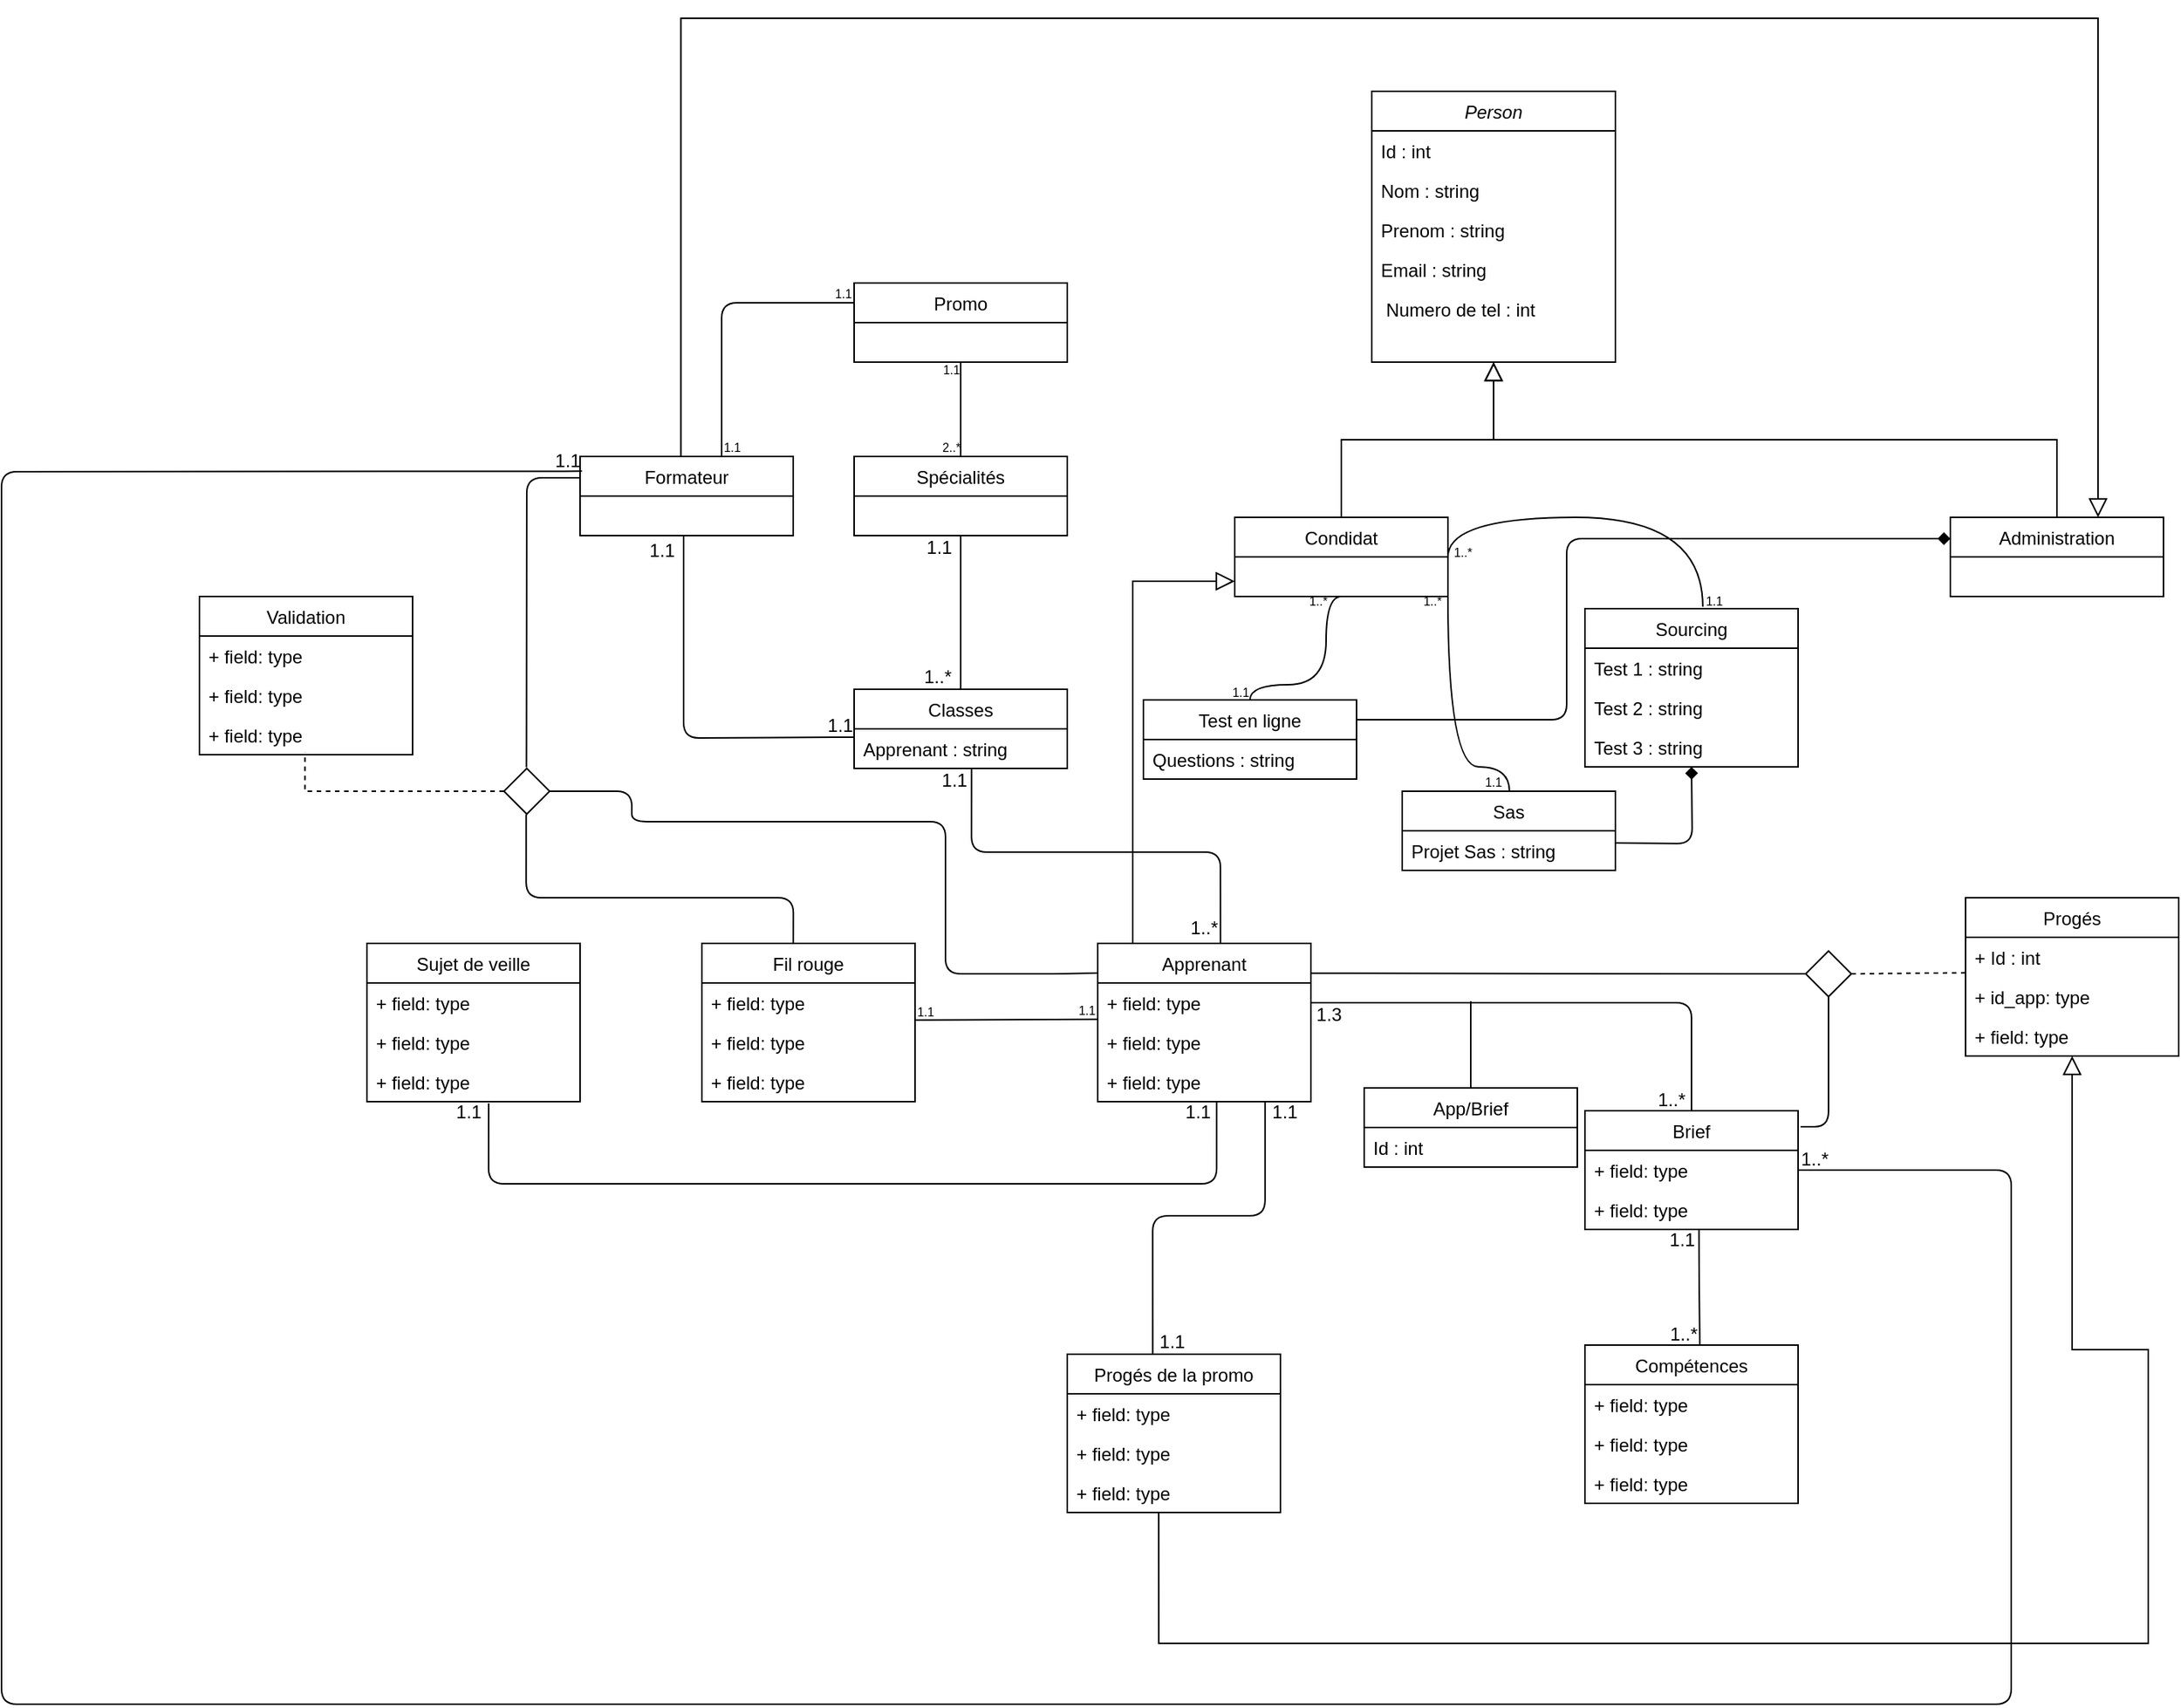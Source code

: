 <mxfile version="13.9.9" type="device"><diagram id="C5RBs43oDa-KdzZeNtuy" name="Page-1"><mxGraphModel dx="1038" dy="158" grid="0" gridSize="10" guides="1" tooltips="1" connect="1" arrows="1" fold="1" page="1" pageScale="1" pageWidth="827" pageHeight="1169" math="0" shadow="0"><root><mxCell id="WIyWlLk6GJQsqaUBKTNV-0"/><mxCell id="WIyWlLk6GJQsqaUBKTNV-1" parent="WIyWlLk6GJQsqaUBKTNV-0"/><mxCell id="zkfFHV4jXpPFQw0GAbJ--0" value="Person" style="swimlane;fontStyle=2;align=center;verticalAlign=top;childLayout=stackLayout;horizontal=1;startSize=26;horizontalStack=0;resizeParent=1;resizeLast=0;collapsible=1;marginBottom=0;rounded=0;shadow=0;strokeWidth=1;" parent="WIyWlLk6GJQsqaUBKTNV-1" vertex="1"><mxGeometry x="220" y="80" width="160" height="178" as="geometry"><mxRectangle x="230" y="140" width="160" height="26" as="alternateBounds"/></mxGeometry></mxCell><mxCell id="zkfFHV4jXpPFQw0GAbJ--1" value="Id : int" style="text;align=left;verticalAlign=top;spacingLeft=4;spacingRight=4;overflow=hidden;rotatable=0;points=[[0,0.5],[1,0.5]];portConstraint=eastwest;" parent="zkfFHV4jXpPFQw0GAbJ--0" vertex="1"><mxGeometry y="26" width="160" height="26" as="geometry"/></mxCell><mxCell id="zkfFHV4jXpPFQw0GAbJ--2" value="Nom : string" style="text;align=left;verticalAlign=top;spacingLeft=4;spacingRight=4;overflow=hidden;rotatable=0;points=[[0,0.5],[1,0.5]];portConstraint=eastwest;rounded=0;shadow=0;html=0;" parent="zkfFHV4jXpPFQw0GAbJ--0" vertex="1"><mxGeometry y="52" width="160" height="26" as="geometry"/></mxCell><mxCell id="zkfFHV4jXpPFQw0GAbJ--3" value="Prenom : string" style="text;align=left;verticalAlign=top;spacingLeft=4;spacingRight=4;overflow=hidden;rotatable=0;points=[[0,0.5],[1,0.5]];portConstraint=eastwest;rounded=0;shadow=0;html=0;" parent="zkfFHV4jXpPFQw0GAbJ--0" vertex="1"><mxGeometry y="78" width="160" height="26" as="geometry"/></mxCell><mxCell id="mxLAEqzlXiu7k6LsIDsg-8" value="Email : string" style="text;align=left;verticalAlign=top;spacingLeft=4;spacingRight=4;overflow=hidden;rotatable=0;points=[[0,0.5],[1,0.5]];portConstraint=eastwest;rounded=0;shadow=0;html=0;" parent="zkfFHV4jXpPFQw0GAbJ--0" vertex="1"><mxGeometry y="104" width="160" height="26" as="geometry"/></mxCell><mxCell id="mxLAEqzlXiu7k6LsIDsg-9" value=" Numero de tel : int" style="text;align=left;verticalAlign=top;spacingLeft=4;spacingRight=4;overflow=hidden;rotatable=0;points=[[0,0.5],[1,0.5]];portConstraint=eastwest;rounded=0;shadow=0;html=0;" parent="zkfFHV4jXpPFQw0GAbJ--0" vertex="1"><mxGeometry y="130" width="160" height="26" as="geometry"/></mxCell><mxCell id="zkfFHV4jXpPFQw0GAbJ--12" value="" style="endArrow=block;endSize=10;endFill=0;shadow=0;strokeWidth=1;rounded=0;edgeStyle=elbowEdgeStyle;elbow=vertical;" parent="WIyWlLk6GJQsqaUBKTNV-1" target="zkfFHV4jXpPFQw0GAbJ--0" edge="1"><mxGeometry width="160" relative="1" as="geometry"><mxPoint x="200" y="360" as="sourcePoint"/><mxPoint x="200" y="203" as="targetPoint"/></mxGeometry></mxCell><mxCell id="zkfFHV4jXpPFQw0GAbJ--16" value="" style="endArrow=block;endSize=10;endFill=0;shadow=0;strokeWidth=1;rounded=0;edgeStyle=elbowEdgeStyle;elbow=vertical;exitX=0.5;exitY=0;exitDx=0;exitDy=0;" parent="WIyWlLk6GJQsqaUBKTNV-1" source="mxLAEqzlXiu7k6LsIDsg-4" target="zkfFHV4jXpPFQw0GAbJ--0" edge="1"><mxGeometry width="160" relative="1" as="geometry"><mxPoint x="410" y="360" as="sourcePoint"/><mxPoint x="310" y="271" as="targetPoint"/></mxGeometry></mxCell><mxCell id="mxLAEqzlXiu7k6LsIDsg-0" value="Condidat" style="swimlane;fontStyle=0;childLayout=stackLayout;horizontal=1;startSize=26;fillColor=none;horizontalStack=0;resizeParent=1;resizeParentMax=0;resizeLast=0;collapsible=1;marginBottom=0;" parent="WIyWlLk6GJQsqaUBKTNV-1" vertex="1"><mxGeometry x="130" y="360" width="140" height="52" as="geometry"/></mxCell><mxCell id="mxLAEqzlXiu7k6LsIDsg-4" value="Administration" style="swimlane;fontStyle=0;childLayout=stackLayout;horizontal=1;startSize=26;fillColor=none;horizontalStack=0;resizeParent=1;resizeParentMax=0;resizeLast=0;collapsible=1;marginBottom=0;" parent="WIyWlLk6GJQsqaUBKTNV-1" vertex="1"><mxGeometry x="600" y="360" width="140" height="52" as="geometry"/></mxCell><mxCell id="mxLAEqzlXiu7k6LsIDsg-10" value="Test en ligne" style="swimlane;fontStyle=0;childLayout=stackLayout;horizontal=1;startSize=26;fillColor=none;horizontalStack=0;resizeParent=1;resizeParentMax=0;resizeLast=0;collapsible=1;marginBottom=0;" parent="WIyWlLk6GJQsqaUBKTNV-1" vertex="1"><mxGeometry x="70" y="480" width="140" height="52" as="geometry"/></mxCell><mxCell id="mxLAEqzlXiu7k6LsIDsg-13" value="Questions : string" style="text;strokeColor=none;fillColor=none;align=left;verticalAlign=top;spacingLeft=4;spacingRight=4;overflow=hidden;rotatable=0;points=[[0,0.5],[1,0.5]];portConstraint=eastwest;" parent="mxLAEqzlXiu7k6LsIDsg-10" vertex="1"><mxGeometry y="26" width="140" height="26" as="geometry"/></mxCell><mxCell id="mxLAEqzlXiu7k6LsIDsg-14" value="Sas" style="swimlane;fontStyle=0;childLayout=stackLayout;horizontal=1;startSize=26;fillColor=none;horizontalStack=0;resizeParent=1;resizeParentMax=0;resizeLast=0;collapsible=1;marginBottom=0;" parent="WIyWlLk6GJQsqaUBKTNV-1" vertex="1"><mxGeometry x="240" y="540" width="140" height="52" as="geometry"/></mxCell><mxCell id="mxLAEqzlXiu7k6LsIDsg-15" value="Projet Sas : string" style="text;strokeColor=none;fillColor=none;align=left;verticalAlign=top;spacingLeft=4;spacingRight=4;overflow=hidden;rotatable=0;points=[[0,0.5],[1,0.5]];portConstraint=eastwest;" parent="mxLAEqzlXiu7k6LsIDsg-14" vertex="1"><mxGeometry y="26" width="140" height="26" as="geometry"/></mxCell><mxCell id="mxLAEqzlXiu7k6LsIDsg-17" value="Sourcing" style="swimlane;fontStyle=0;childLayout=stackLayout;horizontal=1;startSize=26;fillColor=none;horizontalStack=0;resizeParent=1;resizeParentMax=0;resizeLast=0;collapsible=1;marginBottom=0;" parent="WIyWlLk6GJQsqaUBKTNV-1" vertex="1"><mxGeometry x="360" y="420" width="140" height="104" as="geometry"/></mxCell><mxCell id="mxLAEqzlXiu7k6LsIDsg-18" value="Test 1 : string" style="text;strokeColor=none;fillColor=none;align=left;verticalAlign=top;spacingLeft=4;spacingRight=4;overflow=hidden;rotatable=0;points=[[0,0.5],[1,0.5]];portConstraint=eastwest;" parent="mxLAEqzlXiu7k6LsIDsg-17" vertex="1"><mxGeometry y="26" width="140" height="26" as="geometry"/></mxCell><mxCell id="mxLAEqzlXiu7k6LsIDsg-21" value="Test 2 : string" style="text;strokeColor=none;fillColor=none;align=left;verticalAlign=top;spacingLeft=4;spacingRight=4;overflow=hidden;rotatable=0;points=[[0,0.5],[1,0.5]];portConstraint=eastwest;" parent="mxLAEqzlXiu7k6LsIDsg-17" vertex="1"><mxGeometry y="52" width="140" height="26" as="geometry"/></mxCell><mxCell id="mxLAEqzlXiu7k6LsIDsg-20" value="Test 3 : string" style="text;strokeColor=none;fillColor=none;align=left;verticalAlign=top;spacingLeft=4;spacingRight=4;overflow=hidden;rotatable=0;points=[[0,0.5],[1,0.5]];portConstraint=eastwest;" parent="mxLAEqzlXiu7k6LsIDsg-17" vertex="1"><mxGeometry y="78" width="140" height="26" as="geometry"/></mxCell><mxCell id="mxLAEqzlXiu7k6LsIDsg-22" value="Promo" style="swimlane;fontStyle=0;childLayout=stackLayout;horizontal=1;startSize=26;fillColor=none;horizontalStack=0;resizeParent=1;resizeParentMax=0;resizeLast=0;collapsible=1;marginBottom=0;" parent="WIyWlLk6GJQsqaUBKTNV-1" vertex="1"><mxGeometry x="-120" y="206" width="140" height="52" as="geometry"/></mxCell><mxCell id="mxLAEqzlXiu7k6LsIDsg-23" value="Spécialités" style="swimlane;fontStyle=0;childLayout=stackLayout;horizontal=1;startSize=26;fillColor=none;horizontalStack=0;resizeParent=1;resizeParentMax=0;resizeLast=0;collapsible=1;marginBottom=0;" parent="WIyWlLk6GJQsqaUBKTNV-1" vertex="1"><mxGeometry x="-120" y="320" width="140" height="52" as="geometry"/></mxCell><mxCell id="mxLAEqzlXiu7k6LsIDsg-24" value="Formateur" style="swimlane;fontStyle=0;childLayout=stackLayout;horizontal=1;startSize=26;fillColor=none;horizontalStack=0;resizeParent=1;resizeParentMax=0;resizeLast=0;collapsible=1;marginBottom=0;" parent="WIyWlLk6GJQsqaUBKTNV-1" vertex="1"><mxGeometry x="-300" y="320" width="140" height="52" as="geometry"/></mxCell><mxCell id="mxLAEqzlXiu7k6LsIDsg-25" value="Classes" style="swimlane;fontStyle=0;childLayout=stackLayout;horizontal=1;startSize=26;fillColor=none;horizontalStack=0;resizeParent=1;resizeParentMax=0;resizeLast=0;collapsible=1;marginBottom=0;" parent="WIyWlLk6GJQsqaUBKTNV-1" vertex="1"><mxGeometry x="-120" y="473" width="140" height="52" as="geometry"/></mxCell><mxCell id="mxLAEqzlXiu7k6LsIDsg-26" value="Apprenant : string" style="text;strokeColor=none;fillColor=none;align=left;verticalAlign=top;spacingLeft=4;spacingRight=4;overflow=hidden;rotatable=0;points=[[0,0.5],[1,0.5]];portConstraint=eastwest;" parent="mxLAEqzlXiu7k6LsIDsg-25" vertex="1"><mxGeometry y="26" width="140" height="26" as="geometry"/></mxCell><mxCell id="mxLAEqzlXiu7k6LsIDsg-29" value="Apprenant" style="swimlane;fontStyle=0;childLayout=stackLayout;horizontal=1;startSize=26;fillColor=none;horizontalStack=0;resizeParent=1;resizeParentMax=0;resizeLast=0;collapsible=1;marginBottom=0;" parent="WIyWlLk6GJQsqaUBKTNV-1" vertex="1"><mxGeometry x="40" y="640" width="140" height="104" as="geometry"/></mxCell><mxCell id="mxLAEqzlXiu7k6LsIDsg-30" value="+ field: type" style="text;strokeColor=none;fillColor=none;align=left;verticalAlign=top;spacingLeft=4;spacingRight=4;overflow=hidden;rotatable=0;points=[[0,0.5],[1,0.5]];portConstraint=eastwest;" parent="mxLAEqzlXiu7k6LsIDsg-29" vertex="1"><mxGeometry y="26" width="140" height="26" as="geometry"/></mxCell><mxCell id="mxLAEqzlXiu7k6LsIDsg-31" value="+ field: type" style="text;strokeColor=none;fillColor=none;align=left;verticalAlign=top;spacingLeft=4;spacingRight=4;overflow=hidden;rotatable=0;points=[[0,0.5],[1,0.5]];portConstraint=eastwest;" parent="mxLAEqzlXiu7k6LsIDsg-29" vertex="1"><mxGeometry y="52" width="140" height="26" as="geometry"/></mxCell><mxCell id="mxLAEqzlXiu7k6LsIDsg-32" value="+ field: type" style="text;strokeColor=none;fillColor=none;align=left;verticalAlign=top;spacingLeft=4;spacingRight=4;overflow=hidden;rotatable=0;points=[[0,0.5],[1,0.5]];portConstraint=eastwest;" parent="mxLAEqzlXiu7k6LsIDsg-29" vertex="1"><mxGeometry y="78" width="140" height="26" as="geometry"/></mxCell><mxCell id="mxLAEqzlXiu7k6LsIDsg-33" value="Fil rouge" style="swimlane;fontStyle=0;childLayout=stackLayout;horizontal=1;startSize=26;fillColor=none;horizontalStack=0;resizeParent=1;resizeParentMax=0;resizeLast=0;collapsible=1;marginBottom=0;" parent="WIyWlLk6GJQsqaUBKTNV-1" vertex="1"><mxGeometry x="-220" y="640" width="140" height="104" as="geometry"/></mxCell><mxCell id="mxLAEqzlXiu7k6LsIDsg-34" value="+ field: type" style="text;strokeColor=none;fillColor=none;align=left;verticalAlign=top;spacingLeft=4;spacingRight=4;overflow=hidden;rotatable=0;points=[[0,0.5],[1,0.5]];portConstraint=eastwest;" parent="mxLAEqzlXiu7k6LsIDsg-33" vertex="1"><mxGeometry y="26" width="140" height="26" as="geometry"/></mxCell><mxCell id="mxLAEqzlXiu7k6LsIDsg-35" value="+ field: type" style="text;strokeColor=none;fillColor=none;align=left;verticalAlign=top;spacingLeft=4;spacingRight=4;overflow=hidden;rotatable=0;points=[[0,0.5],[1,0.5]];portConstraint=eastwest;" parent="mxLAEqzlXiu7k6LsIDsg-33" vertex="1"><mxGeometry y="52" width="140" height="26" as="geometry"/></mxCell><mxCell id="mxLAEqzlXiu7k6LsIDsg-36" value="+ field: type" style="text;strokeColor=none;fillColor=none;align=left;verticalAlign=top;spacingLeft=4;spacingRight=4;overflow=hidden;rotatable=0;points=[[0,0.5],[1,0.5]];portConstraint=eastwest;" parent="mxLAEqzlXiu7k6LsIDsg-33" vertex="1"><mxGeometry y="78" width="140" height="26" as="geometry"/></mxCell><mxCell id="mxLAEqzlXiu7k6LsIDsg-37" value="Sujet de veille" style="swimlane;fontStyle=0;childLayout=stackLayout;horizontal=1;startSize=26;fillColor=none;horizontalStack=0;resizeParent=1;resizeParentMax=0;resizeLast=0;collapsible=1;marginBottom=0;" parent="WIyWlLk6GJQsqaUBKTNV-1" vertex="1"><mxGeometry x="-440" y="640" width="140" height="104" as="geometry"/></mxCell><mxCell id="mxLAEqzlXiu7k6LsIDsg-38" value="+ field: type" style="text;strokeColor=none;fillColor=none;align=left;verticalAlign=top;spacingLeft=4;spacingRight=4;overflow=hidden;rotatable=0;points=[[0,0.5],[1,0.5]];portConstraint=eastwest;" parent="mxLAEqzlXiu7k6LsIDsg-37" vertex="1"><mxGeometry y="26" width="140" height="26" as="geometry"/></mxCell><mxCell id="mxLAEqzlXiu7k6LsIDsg-39" value="+ field: type" style="text;strokeColor=none;fillColor=none;align=left;verticalAlign=top;spacingLeft=4;spacingRight=4;overflow=hidden;rotatable=0;points=[[0,0.5],[1,0.5]];portConstraint=eastwest;" parent="mxLAEqzlXiu7k6LsIDsg-37" vertex="1"><mxGeometry y="52" width="140" height="26" as="geometry"/></mxCell><mxCell id="mxLAEqzlXiu7k6LsIDsg-40" value="+ field: type" style="text;strokeColor=none;fillColor=none;align=left;verticalAlign=top;spacingLeft=4;spacingRight=4;overflow=hidden;rotatable=0;points=[[0,0.5],[1,0.5]];portConstraint=eastwest;" parent="mxLAEqzlXiu7k6LsIDsg-37" vertex="1"><mxGeometry y="78" width="140" height="26" as="geometry"/></mxCell><mxCell id="mxLAEqzlXiu7k6LsIDsg-41" value="Progés de la promo" style="swimlane;fontStyle=0;childLayout=stackLayout;horizontal=1;startSize=26;fillColor=none;horizontalStack=0;resizeParent=1;resizeParentMax=0;resizeLast=0;collapsible=1;marginBottom=0;" parent="WIyWlLk6GJQsqaUBKTNV-1" vertex="1"><mxGeometry x="20" y="910" width="140" height="104" as="geometry"/></mxCell><mxCell id="mxLAEqzlXiu7k6LsIDsg-42" value="+ field: type" style="text;strokeColor=none;fillColor=none;align=left;verticalAlign=top;spacingLeft=4;spacingRight=4;overflow=hidden;rotatable=0;points=[[0,0.5],[1,0.5]];portConstraint=eastwest;" parent="mxLAEqzlXiu7k6LsIDsg-41" vertex="1"><mxGeometry y="26" width="140" height="26" as="geometry"/></mxCell><mxCell id="mxLAEqzlXiu7k6LsIDsg-43" value="+ field: type" style="text;strokeColor=none;fillColor=none;align=left;verticalAlign=top;spacingLeft=4;spacingRight=4;overflow=hidden;rotatable=0;points=[[0,0.5],[1,0.5]];portConstraint=eastwest;" parent="mxLAEqzlXiu7k6LsIDsg-41" vertex="1"><mxGeometry y="52" width="140" height="26" as="geometry"/></mxCell><mxCell id="mxLAEqzlXiu7k6LsIDsg-44" value="+ field: type" style="text;strokeColor=none;fillColor=none;align=left;verticalAlign=top;spacingLeft=4;spacingRight=4;overflow=hidden;rotatable=0;points=[[0,0.5],[1,0.5]];portConstraint=eastwest;" parent="mxLAEqzlXiu7k6LsIDsg-41" vertex="1"><mxGeometry y="78" width="140" height="26" as="geometry"/></mxCell><mxCell id="mxLAEqzlXiu7k6LsIDsg-45" value="Validation" style="swimlane;fontStyle=0;childLayout=stackLayout;horizontal=1;startSize=26;fillColor=none;horizontalStack=0;resizeParent=1;resizeParentMax=0;resizeLast=0;collapsible=1;marginBottom=0;" parent="WIyWlLk6GJQsqaUBKTNV-1" vertex="1"><mxGeometry x="-550" y="412" width="140" height="104" as="geometry"/></mxCell><mxCell id="mxLAEqzlXiu7k6LsIDsg-46" value="+ field: type" style="text;strokeColor=none;fillColor=none;align=left;verticalAlign=top;spacingLeft=4;spacingRight=4;overflow=hidden;rotatable=0;points=[[0,0.5],[1,0.5]];portConstraint=eastwest;" parent="mxLAEqzlXiu7k6LsIDsg-45" vertex="1"><mxGeometry y="26" width="140" height="26" as="geometry"/></mxCell><mxCell id="mxLAEqzlXiu7k6LsIDsg-47" value="+ field: type" style="text;strokeColor=none;fillColor=none;align=left;verticalAlign=top;spacingLeft=4;spacingRight=4;overflow=hidden;rotatable=0;points=[[0,0.5],[1,0.5]];portConstraint=eastwest;" parent="mxLAEqzlXiu7k6LsIDsg-45" vertex="1"><mxGeometry y="52" width="140" height="26" as="geometry"/></mxCell><mxCell id="mxLAEqzlXiu7k6LsIDsg-48" value="+ field: type" style="text;strokeColor=none;fillColor=none;align=left;verticalAlign=top;spacingLeft=4;spacingRight=4;overflow=hidden;rotatable=0;points=[[0,0.5],[1,0.5]];portConstraint=eastwest;" parent="mxLAEqzlXiu7k6LsIDsg-45" vertex="1"><mxGeometry y="78" width="140" height="26" as="geometry"/></mxCell><mxCell id="mxLAEqzlXiu7k6LsIDsg-49" value="Brief" style="swimlane;fontStyle=0;childLayout=stackLayout;horizontal=1;startSize=26;fillColor=none;horizontalStack=0;resizeParent=1;resizeParentMax=0;resizeLast=0;collapsible=1;marginBottom=0;" parent="WIyWlLk6GJQsqaUBKTNV-1" vertex="1"><mxGeometry x="360" y="750" width="140" height="78" as="geometry"/></mxCell><mxCell id="mxLAEqzlXiu7k6LsIDsg-51" value="+ field: type" style="text;strokeColor=none;fillColor=none;align=left;verticalAlign=top;spacingLeft=4;spacingRight=4;overflow=hidden;rotatable=0;points=[[0,0.5],[1,0.5]];portConstraint=eastwest;" parent="mxLAEqzlXiu7k6LsIDsg-49" vertex="1"><mxGeometry y="26" width="140" height="26" as="geometry"/></mxCell><mxCell id="mxLAEqzlXiu7k6LsIDsg-52" value="+ field: type" style="text;strokeColor=none;fillColor=none;align=left;verticalAlign=top;spacingLeft=4;spacingRight=4;overflow=hidden;rotatable=0;points=[[0,0.5],[1,0.5]];portConstraint=eastwest;" parent="mxLAEqzlXiu7k6LsIDsg-49" vertex="1"><mxGeometry y="52" width="140" height="26" as="geometry"/></mxCell><mxCell id="mxLAEqzlXiu7k6LsIDsg-53" value="Progés" style="swimlane;fontStyle=0;childLayout=stackLayout;horizontal=1;startSize=26;fillColor=none;horizontalStack=0;resizeParent=1;resizeParentMax=0;resizeLast=0;collapsible=1;marginBottom=0;" parent="WIyWlLk6GJQsqaUBKTNV-1" vertex="1"><mxGeometry x="610" y="610" width="140" height="104" as="geometry"/></mxCell><mxCell id="mxLAEqzlXiu7k6LsIDsg-54" value="+ Id : int" style="text;strokeColor=none;fillColor=none;align=left;verticalAlign=top;spacingLeft=4;spacingRight=4;overflow=hidden;rotatable=0;points=[[0,0.5],[1,0.5]];portConstraint=eastwest;" parent="mxLAEqzlXiu7k6LsIDsg-53" vertex="1"><mxGeometry y="26" width="140" height="26" as="geometry"/></mxCell><mxCell id="mxLAEqzlXiu7k6LsIDsg-55" value="+ id_app: type" style="text;strokeColor=none;fillColor=none;align=left;verticalAlign=top;spacingLeft=4;spacingRight=4;overflow=hidden;rotatable=0;points=[[0,0.5],[1,0.5]];portConstraint=eastwest;" parent="mxLAEqzlXiu7k6LsIDsg-53" vertex="1"><mxGeometry y="52" width="140" height="26" as="geometry"/></mxCell><mxCell id="mxLAEqzlXiu7k6LsIDsg-56" value="+ field: type" style="text;strokeColor=none;fillColor=none;align=left;verticalAlign=top;spacingLeft=4;spacingRight=4;overflow=hidden;rotatable=0;points=[[0,0.5],[1,0.5]];portConstraint=eastwest;" parent="mxLAEqzlXiu7k6LsIDsg-53" vertex="1"><mxGeometry y="78" width="140" height="26" as="geometry"/></mxCell><mxCell id="mxLAEqzlXiu7k6LsIDsg-57" value="Compétences" style="swimlane;fontStyle=0;childLayout=stackLayout;horizontal=1;startSize=26;fillColor=none;horizontalStack=0;resizeParent=1;resizeParentMax=0;resizeLast=0;collapsible=1;marginBottom=0;" parent="WIyWlLk6GJQsqaUBKTNV-1" vertex="1"><mxGeometry x="360" y="904" width="140" height="104" as="geometry"/></mxCell><mxCell id="mxLAEqzlXiu7k6LsIDsg-58" value="+ field: type" style="text;strokeColor=none;fillColor=none;align=left;verticalAlign=top;spacingLeft=4;spacingRight=4;overflow=hidden;rotatable=0;points=[[0,0.5],[1,0.5]];portConstraint=eastwest;" parent="mxLAEqzlXiu7k6LsIDsg-57" vertex="1"><mxGeometry y="26" width="140" height="26" as="geometry"/></mxCell><mxCell id="mxLAEqzlXiu7k6LsIDsg-59" value="+ field: type" style="text;strokeColor=none;fillColor=none;align=left;verticalAlign=top;spacingLeft=4;spacingRight=4;overflow=hidden;rotatable=0;points=[[0,0.5],[1,0.5]];portConstraint=eastwest;" parent="mxLAEqzlXiu7k6LsIDsg-57" vertex="1"><mxGeometry y="52" width="140" height="26" as="geometry"/></mxCell><mxCell id="mxLAEqzlXiu7k6LsIDsg-60" value="+ field: type" style="text;strokeColor=none;fillColor=none;align=left;verticalAlign=top;spacingLeft=4;spacingRight=4;overflow=hidden;rotatable=0;points=[[0,0.5],[1,0.5]];portConstraint=eastwest;" parent="mxLAEqzlXiu7k6LsIDsg-57" vertex="1"><mxGeometry y="78" width="140" height="26" as="geometry"/></mxCell><mxCell id="h0gW5I8e9eq1MF0eFvvo-0" style="edgeStyle=orthogonalEdgeStyle;rounded=0;orthogonalLoop=1;jettySize=auto;html=1;endArrow=none;endFill=0;" edge="1" parent="WIyWlLk6GJQsqaUBKTNV-1" source="AxrFwJQGlNSs7a1unoP7-0"><mxGeometry relative="1" as="geometry"><mxPoint x="285" y="678" as="targetPoint"/></mxGeometry></mxCell><mxCell id="AxrFwJQGlNSs7a1unoP7-0" value="App/Brief" style="swimlane;fontStyle=0;childLayout=stackLayout;horizontal=1;startSize=26;fillColor=none;horizontalStack=0;resizeParent=1;resizeParentMax=0;resizeLast=0;collapsible=1;marginBottom=0;" parent="WIyWlLk6GJQsqaUBKTNV-1" vertex="1"><mxGeometry x="215" y="735" width="140" height="52" as="geometry"/></mxCell><mxCell id="AxrFwJQGlNSs7a1unoP7-2" value="Id : int" style="text;strokeColor=none;fillColor=none;align=left;verticalAlign=top;spacingLeft=4;spacingRight=4;overflow=hidden;rotatable=0;points=[[0,0.5],[1,0.5]];portConstraint=eastwest;" parent="AxrFwJQGlNSs7a1unoP7-0" vertex="1"><mxGeometry y="26" width="140" height="26" as="geometry"/></mxCell><mxCell id="AxrFwJQGlNSs7a1unoP7-4" value="" style="endArrow=none;html=1;edgeStyle=orthogonalEdgeStyle;curved=1;entryX=0.5;entryY=1;entryDx=0;entryDy=0;exitX=0.5;exitY=0;exitDx=0;exitDy=0;" parent="WIyWlLk6GJQsqaUBKTNV-1" source="mxLAEqzlXiu7k6LsIDsg-10" target="mxLAEqzlXiu7k6LsIDsg-0" edge="1"><mxGeometry width="50" height="50" relative="1" as="geometry"><mxPoint x="120" y="520" as="sourcePoint"/><mxPoint x="170" y="470" as="targetPoint"/><Array as="points"><mxPoint x="140" y="470"/><mxPoint x="190" y="470"/><mxPoint x="190" y="412"/></Array></mxGeometry></mxCell><mxCell id="AxrFwJQGlNSs7a1unoP7-5" value="&lt;font style=&quot;font-size: 8px&quot;&gt;1..*&lt;/font&gt;" style="text;html=1;strokeColor=none;fillColor=none;align=center;verticalAlign=middle;whiteSpace=wrap;rounded=0;" parent="WIyWlLk6GJQsqaUBKTNV-1" vertex="1"><mxGeometry x="165" y="404" width="40" height="20" as="geometry"/></mxCell><mxCell id="AxrFwJQGlNSs7a1unoP7-6" value="&lt;font style=&quot;font-size: 8px&quot;&gt;1.1&lt;/font&gt;" style="text;html=1;strokeColor=none;fillColor=none;align=center;verticalAlign=middle;whiteSpace=wrap;rounded=0;" parent="WIyWlLk6GJQsqaUBKTNV-1" vertex="1"><mxGeometry x="114" y="464" width="40" height="20" as="geometry"/></mxCell><mxCell id="AxrFwJQGlNSs7a1unoP7-7" value="" style="endArrow=none;html=1;edgeStyle=orthogonalEdgeStyle;curved=1;exitX=0.503;exitY=0;exitDx=0;exitDy=0;exitPerimeter=0;entryX=1;entryY=1;entryDx=0;entryDy=0;" parent="WIyWlLk6GJQsqaUBKTNV-1" source="mxLAEqzlXiu7k6LsIDsg-14" target="mxLAEqzlXiu7k6LsIDsg-0" edge="1"><mxGeometry width="50" height="50" relative="1" as="geometry"><mxPoint x="250" y="524" as="sourcePoint"/><mxPoint x="260" y="410" as="targetPoint"/><Array as="points"><mxPoint x="310" y="524"/><mxPoint x="270" y="524"/></Array></mxGeometry></mxCell><mxCell id="AxrFwJQGlNSs7a1unoP7-10" value="&lt;font style=&quot;font-size: 8px&quot;&gt;1..*&lt;/font&gt;" style="text;html=1;strokeColor=none;fillColor=none;align=center;verticalAlign=middle;whiteSpace=wrap;rounded=0;" parent="WIyWlLk6GJQsqaUBKTNV-1" vertex="1"><mxGeometry x="240" y="404" width="40" height="20" as="geometry"/></mxCell><mxCell id="AxrFwJQGlNSs7a1unoP7-11" value="&lt;font style=&quot;font-size: 8px&quot;&gt;1.1&lt;/font&gt;" style="text;html=1;strokeColor=none;fillColor=none;align=center;verticalAlign=middle;whiteSpace=wrap;rounded=0;" parent="WIyWlLk6GJQsqaUBKTNV-1" vertex="1"><mxGeometry x="280" y="523" width="40" height="20" as="geometry"/></mxCell><mxCell id="AxrFwJQGlNSs7a1unoP7-12" value="" style="endArrow=none;html=1;edgeStyle=orthogonalEdgeStyle;curved=1;exitX=1;exitY=0.5;exitDx=0;exitDy=0;entryX=0.553;entryY=-0.012;entryDx=0;entryDy=0;entryPerimeter=0;" parent="WIyWlLk6GJQsqaUBKTNV-1" source="mxLAEqzlXiu7k6LsIDsg-0" target="mxLAEqzlXiu7k6LsIDsg-17" edge="1"><mxGeometry width="50" height="50" relative="1" as="geometry"><mxPoint x="350" y="400" as="sourcePoint"/><mxPoint x="400" y="350" as="targetPoint"/><Array as="points"><mxPoint x="270" y="360"/><mxPoint x="437" y="360"/></Array></mxGeometry></mxCell><mxCell id="AxrFwJQGlNSs7a1unoP7-13" value="&lt;font style=&quot;font-size: 8px&quot;&gt;1..*&lt;/font&gt;" style="text;html=1;strokeColor=none;fillColor=none;align=center;verticalAlign=middle;whiteSpace=wrap;rounded=0;" parent="WIyWlLk6GJQsqaUBKTNV-1" vertex="1"><mxGeometry x="260" y="372" width="40" height="20" as="geometry"/></mxCell><mxCell id="AxrFwJQGlNSs7a1unoP7-14" value="&lt;font style=&quot;font-size: 8px&quot;&gt;1.1&lt;/font&gt;" style="text;html=1;strokeColor=none;fillColor=none;align=center;verticalAlign=middle;whiteSpace=wrap;rounded=0;" parent="WIyWlLk6GJQsqaUBKTNV-1" vertex="1"><mxGeometry x="425" y="404" width="40" height="20" as="geometry"/></mxCell><mxCell id="AxrFwJQGlNSs7a1unoP7-15" value="" style="endArrow=diamond;html=1;edgeStyle=orthogonalEdgeStyle;endFill=1;" parent="WIyWlLk6GJQsqaUBKTNV-1" edge="1"><mxGeometry width="50" height="50" relative="1" as="geometry"><mxPoint x="380" y="574" as="sourcePoint"/><mxPoint x="430" y="524" as="targetPoint"/></mxGeometry></mxCell><mxCell id="AxrFwJQGlNSs7a1unoP7-16" value="" style="endArrow=diamond;html=1;edgeStyle=orthogonalEdgeStyle;exitX=1;exitY=0.25;exitDx=0;exitDy=0;endFill=1;" parent="WIyWlLk6GJQsqaUBKTNV-1" source="mxLAEqzlXiu7k6LsIDsg-10" edge="1"><mxGeometry width="50" height="50" relative="1" as="geometry"><mxPoint x="311" y="424" as="sourcePoint"/><mxPoint x="600" y="374" as="targetPoint"/><Array as="points"><mxPoint x="348" y="493"/><mxPoint x="348" y="374"/></Array></mxGeometry></mxCell><mxCell id="AxrFwJQGlNSs7a1unoP7-18" value="" style="endArrow=block;endSize=10;endFill=0;shadow=0;strokeWidth=1;rounded=0;edgeStyle=elbowEdgeStyle;elbow=vertical;exitX=0.473;exitY=0.009;exitDx=0;exitDy=0;exitPerimeter=0;entryX=0.693;entryY=0;entryDx=0;entryDy=0;entryPerimeter=0;" parent="WIyWlLk6GJQsqaUBKTNV-1" source="mxLAEqzlXiu7k6LsIDsg-24" target="mxLAEqzlXiu7k6LsIDsg-4" edge="1"><mxGeometry width="160" relative="1" as="geometry"><mxPoint x="168" y="168" as="sourcePoint"/><mxPoint x="657" y="111" as="targetPoint"/><Array as="points"><mxPoint x="206" y="32"/></Array></mxGeometry></mxCell><mxCell id="AxrFwJQGlNSs7a1unoP7-19" value="" style="endArrow=none;html=1;edgeStyle=orthogonalEdgeStyle;entryX=0;entryY=0.25;entryDx=0;entryDy=0;" parent="WIyWlLk6GJQsqaUBKTNV-1" target="mxLAEqzlXiu7k6LsIDsg-22" edge="1"><mxGeometry width="50" height="50" relative="1" as="geometry"><mxPoint x="-207" y="320" as="sourcePoint"/><mxPoint x="-153" y="220" as="targetPoint"/><Array as="points"><mxPoint x="-207" y="219"/></Array></mxGeometry></mxCell><mxCell id="AxrFwJQGlNSs7a1unoP7-20" value="&lt;font style=&quot;font-size: 8px&quot;&gt;1.1&lt;/font&gt;" style="text;html=1;strokeColor=none;fillColor=none;align=center;verticalAlign=middle;whiteSpace=wrap;rounded=0;" parent="WIyWlLk6GJQsqaUBKTNV-1" vertex="1"><mxGeometry x="-220" y="303" width="40" height="20" as="geometry"/></mxCell><mxCell id="AxrFwJQGlNSs7a1unoP7-21" value="&lt;font style=&quot;font-size: 8px&quot;&gt;1.1&lt;/font&gt;" style="text;html=1;strokeColor=none;fillColor=none;align=center;verticalAlign=middle;whiteSpace=wrap;rounded=0;" parent="WIyWlLk6GJQsqaUBKTNV-1" vertex="1"><mxGeometry x="-147" y="202" width="40" height="20" as="geometry"/></mxCell><mxCell id="AxrFwJQGlNSs7a1unoP7-24" value="" style="endArrow=none;html=1;entryX=0.5;entryY=1;entryDx=0;entryDy=0;exitX=0.5;exitY=0;exitDx=0;exitDy=0;" parent="WIyWlLk6GJQsqaUBKTNV-1" source="mxLAEqzlXiu7k6LsIDsg-23" target="mxLAEqzlXiu7k6LsIDsg-22" edge="1"><mxGeometry width="50" height="50" relative="1" as="geometry"><mxPoint x="-53" y="320" as="sourcePoint"/><mxPoint x="-3" y="270" as="targetPoint"/></mxGeometry></mxCell><mxCell id="AxrFwJQGlNSs7a1unoP7-25" value="&lt;font style=&quot;font-size: 8px&quot;&gt;2..*&lt;/font&gt;" style="text;html=1;strokeColor=none;fillColor=none;align=center;verticalAlign=middle;whiteSpace=wrap;rounded=0;" parent="WIyWlLk6GJQsqaUBKTNV-1" vertex="1"><mxGeometry x="-76" y="303" width="40" height="20" as="geometry"/></mxCell><mxCell id="AxrFwJQGlNSs7a1unoP7-27" value="&lt;font style=&quot;font-size: 8px&quot;&gt;1.1&lt;/font&gt;" style="text;html=1;strokeColor=none;fillColor=none;align=center;verticalAlign=middle;whiteSpace=wrap;rounded=0;" parent="WIyWlLk6GJQsqaUBKTNV-1" vertex="1"><mxGeometry x="-76" y="252" width="40" height="20" as="geometry"/></mxCell><mxCell id="AxrFwJQGlNSs7a1unoP7-28" value="" style="endArrow=none;html=1;entryX=0.5;entryY=1;entryDx=0;entryDy=0;exitX=0.5;exitY=0;exitDx=0;exitDy=0;" parent="WIyWlLk6GJQsqaUBKTNV-1" source="mxLAEqzlXiu7k6LsIDsg-25" target="mxLAEqzlXiu7k6LsIDsg-23" edge="1"><mxGeometry width="50" height="50" relative="1" as="geometry"><mxPoint x="-80" y="442" as="sourcePoint"/><mxPoint x="-30" y="392" as="targetPoint"/></mxGeometry></mxCell><mxCell id="AxrFwJQGlNSs7a1unoP7-29" value="1.1" style="text;html=1;strokeColor=none;fillColor=none;align=center;verticalAlign=middle;whiteSpace=wrap;rounded=0;" parent="WIyWlLk6GJQsqaUBKTNV-1" vertex="1"><mxGeometry x="-84" y="370" width="40" height="20" as="geometry"/></mxCell><mxCell id="AxrFwJQGlNSs7a1unoP7-30" value="1..*" style="text;html=1;strokeColor=none;fillColor=none;align=center;verticalAlign=middle;whiteSpace=wrap;rounded=0;" parent="WIyWlLk6GJQsqaUBKTNV-1" vertex="1"><mxGeometry x="-85" y="455" width="40" height="20" as="geometry"/></mxCell><mxCell id="AxrFwJQGlNSs7a1unoP7-31" value="1.1" style="text;html=1;strokeColor=none;fillColor=none;align=center;verticalAlign=middle;whiteSpace=wrap;rounded=0;" parent="WIyWlLk6GJQsqaUBKTNV-1" vertex="1"><mxGeometry x="-266" y="372" width="40" height="20" as="geometry"/></mxCell><mxCell id="AxrFwJQGlNSs7a1unoP7-32" value="" style="endArrow=none;html=1;edgeStyle=orthogonalEdgeStyle;exitX=-0.001;exitY=0.212;exitDx=0;exitDy=0;entryX=0.5;entryY=1;entryDx=0;entryDy=0;exitPerimeter=0;" parent="WIyWlLk6GJQsqaUBKTNV-1" source="mxLAEqzlXiu7k6LsIDsg-26" edge="1"><mxGeometry width="50" height="50" relative="1" as="geometry"><mxPoint x="-123" y="497" as="sourcePoint"/><mxPoint x="-232" y="372" as="targetPoint"/><Array as="points"><mxPoint x="-123" y="505"/><mxPoint x="-232" y="505"/></Array></mxGeometry></mxCell><mxCell id="AxrFwJQGlNSs7a1unoP7-33" value="1.1" style="text;html=1;strokeColor=none;fillColor=none;align=center;verticalAlign=middle;whiteSpace=wrap;rounded=0;" parent="WIyWlLk6GJQsqaUBKTNV-1" vertex="1"><mxGeometry x="-149" y="487" width="40" height="20" as="geometry"/></mxCell><mxCell id="AxrFwJQGlNSs7a1unoP7-35" value="" style="endArrow=none;html=1;exitX=1.001;exitY=0.939;exitDx=0;exitDy=0;exitPerimeter=0;entryX=-0.001;entryY=0.92;entryDx=0;entryDy=0;entryPerimeter=0;" parent="WIyWlLk6GJQsqaUBKTNV-1" source="mxLAEqzlXiu7k6LsIDsg-34" target="mxLAEqzlXiu7k6LsIDsg-30" edge="1"><mxGeometry width="50" height="50" relative="1" as="geometry"><mxPoint x="-50" y="606" as="sourcePoint"/><mxPoint x="39" y="690" as="targetPoint"/></mxGeometry></mxCell><mxCell id="AxrFwJQGlNSs7a1unoP7-36" value="&lt;font style=&quot;font-size: 8px&quot;&gt;1.1&lt;/font&gt;" style="text;html=1;strokeColor=none;fillColor=none;align=center;verticalAlign=middle;whiteSpace=wrap;rounded=0;" parent="WIyWlLk6GJQsqaUBKTNV-1" vertex="1"><mxGeometry x="-93" y="674" width="40" height="20" as="geometry"/></mxCell><mxCell id="AxrFwJQGlNSs7a1unoP7-37" value="&lt;font style=&quot;font-size: 8px&quot;&gt;1.1&lt;/font&gt;" style="text;html=1;strokeColor=none;fillColor=none;align=center;verticalAlign=middle;whiteSpace=wrap;rounded=0;" parent="WIyWlLk6GJQsqaUBKTNV-1" vertex="1"><mxGeometry x="13" y="673" width="40" height="20" as="geometry"/></mxCell><mxCell id="AxrFwJQGlNSs7a1unoP7-38" value="" style="endArrow=none;html=1;edgeStyle=orthogonalEdgeStyle;entryX=0.551;entryY=0.985;entryDx=0;entryDy=0;entryPerimeter=0;exitX=0.576;exitY=-0.002;exitDx=0;exitDy=0;exitPerimeter=0;" parent="WIyWlLk6GJQsqaUBKTNV-1" source="mxLAEqzlXiu7k6LsIDsg-29" target="mxLAEqzlXiu7k6LsIDsg-26" edge="1"><mxGeometry width="50" height="50" relative="1" as="geometry"><mxPoint x="120" y="638" as="sourcePoint"/><mxPoint x="-40" y="542" as="targetPoint"/><Array as="points"><mxPoint x="121" y="580"/><mxPoint x="-43" y="580"/></Array></mxGeometry></mxCell><mxCell id="AxrFwJQGlNSs7a1unoP7-39" value="1..*" style="text;html=1;strokeColor=none;fillColor=none;align=center;verticalAlign=middle;whiteSpace=wrap;rounded=0;" parent="WIyWlLk6GJQsqaUBKTNV-1" vertex="1"><mxGeometry x="90" y="620" width="40" height="20" as="geometry"/></mxCell><mxCell id="AxrFwJQGlNSs7a1unoP7-40" value="1.1" style="text;html=1;strokeColor=none;fillColor=none;align=center;verticalAlign=middle;whiteSpace=wrap;rounded=0;" parent="WIyWlLk6GJQsqaUBKTNV-1" vertex="1"><mxGeometry x="-74" y="523" width="40" height="20" as="geometry"/></mxCell><mxCell id="AxrFwJQGlNSs7a1unoP7-42" value="" style="endArrow=none;html=1;edgeStyle=orthogonalEdgeStyle;entryX=0.5;entryY=0;entryDx=0;entryDy=0;exitX=1;exitY=0.5;exitDx=0;exitDy=0;" parent="WIyWlLk6GJQsqaUBKTNV-1" source="mxLAEqzlXiu7k6LsIDsg-30" target="mxLAEqzlXiu7k6LsIDsg-49" edge="1"><mxGeometry width="50" height="50" relative="1" as="geometry"><mxPoint x="190" y="680" as="sourcePoint"/><mxPoint x="240" y="630" as="targetPoint"/></mxGeometry></mxCell><mxCell id="AxrFwJQGlNSs7a1unoP7-43" value="1..*" style="text;html=1;strokeColor=none;fillColor=none;align=center;verticalAlign=middle;whiteSpace=wrap;rounded=0;" parent="WIyWlLk6GJQsqaUBKTNV-1" vertex="1"><mxGeometry x="397" y="733" width="40" height="20" as="geometry"/></mxCell><mxCell id="AxrFwJQGlNSs7a1unoP7-44" value="1.3" style="text;html=1;strokeColor=none;fillColor=none;align=center;verticalAlign=middle;whiteSpace=wrap;rounded=0;" parent="WIyWlLk6GJQsqaUBKTNV-1" vertex="1"><mxGeometry x="172" y="677" width="40" height="20" as="geometry"/></mxCell><mxCell id="AxrFwJQGlNSs7a1unoP7-45" value="" style="endArrow=none;html=1;entryX=0.535;entryY=1.004;entryDx=0;entryDy=0;entryPerimeter=0;exitX=0.539;exitY=0.002;exitDx=0;exitDy=0;exitPerimeter=0;" parent="WIyWlLk6GJQsqaUBKTNV-1" source="mxLAEqzlXiu7k6LsIDsg-57" target="mxLAEqzlXiu7k6LsIDsg-52" edge="1"><mxGeometry width="50" height="50" relative="1" as="geometry"><mxPoint x="414" y="890" as="sourcePoint"/><mxPoint x="464" y="840" as="targetPoint"/><Array as="points"><mxPoint x="435" y="860"/></Array></mxGeometry></mxCell><mxCell id="AxrFwJQGlNSs7a1unoP7-46" value="1..*" style="text;html=1;strokeColor=none;fillColor=none;align=center;verticalAlign=middle;whiteSpace=wrap;rounded=0;" parent="WIyWlLk6GJQsqaUBKTNV-1" vertex="1"><mxGeometry x="405" y="887" width="40" height="20" as="geometry"/></mxCell><mxCell id="AxrFwJQGlNSs7a1unoP7-47" value="1.1" style="text;html=1;strokeColor=none;fillColor=none;align=center;verticalAlign=middle;whiteSpace=wrap;rounded=0;" parent="WIyWlLk6GJQsqaUBKTNV-1" vertex="1"><mxGeometry x="404" y="825" width="40" height="20" as="geometry"/></mxCell><mxCell id="AxrFwJQGlNSs7a1unoP7-48" value="" style="endArrow=none;html=1;edgeStyle=orthogonalEdgeStyle;endFill=0;exitX=0.429;exitY=0.002;exitDx=0;exitDy=0;exitPerimeter=0;entryX=0.487;entryY=1.009;entryDx=0;entryDy=0;entryPerimeter=0;" parent="WIyWlLk6GJQsqaUBKTNV-1" edge="1"><mxGeometry width="50" height="50" relative="1" as="geometry"><mxPoint x="-159.94" y="640.208" as="sourcePoint"/><mxPoint x="-335.39" y="555.266" as="targetPoint"/><Array as="points"><mxPoint x="-160" y="610"/><mxPoint x="-335" y="610"/></Array></mxGeometry></mxCell><mxCell id="AxrFwJQGlNSs7a1unoP7-54" style="edgeStyle=orthogonalEdgeStyle;rounded=0;orthogonalLoop=1;jettySize=auto;html=1;startArrow=none;startFill=0;endArrow=none;endFill=0;entryX=0.495;entryY=0.949;entryDx=0;entryDy=0;entryPerimeter=0;dashed=1;" parent="WIyWlLk6GJQsqaUBKTNV-1" edge="1"><mxGeometry relative="1" as="geometry"><mxPoint x="-480.7" y="514.674" as="targetPoint"/><mxPoint x="-350" y="540" as="sourcePoint"/><Array as="points"><mxPoint x="-481" y="540"/></Array></mxGeometry></mxCell><mxCell id="AxrFwJQGlNSs7a1unoP7-49" value="" style="rhombus;" parent="WIyWlLk6GJQsqaUBKTNV-1" vertex="1"><mxGeometry x="-350" y="524.996" width="30" height="30" as="geometry"/></mxCell><mxCell id="AxrFwJQGlNSs7a1unoP7-52" value="" style="endArrow=none;html=1;edgeStyle=orthogonalEdgeStyle;exitX=1;exitY=0.5;exitDx=0;exitDy=0;entryX=-0.001;entryY=0.188;entryDx=0;entryDy=0;entryPerimeter=0;startArrow=none;startFill=0;" parent="WIyWlLk6GJQsqaUBKTNV-1" source="AxrFwJQGlNSs7a1unoP7-49" target="mxLAEqzlXiu7k6LsIDsg-29" edge="1"><mxGeometry width="50" height="50" relative="1" as="geometry"><mxPoint x="-266" y="582" as="sourcePoint"/><mxPoint x="10" y="630" as="targetPoint"/><Array as="points"><mxPoint x="-266" y="540"/><mxPoint x="-266" y="560"/><mxPoint x="-60" y="560"/><mxPoint x="-60" y="660"/><mxPoint x="10" y="660"/></Array></mxGeometry></mxCell><mxCell id="AxrFwJQGlNSs7a1unoP7-53" value="" style="endArrow=none;html=1;edgeStyle=orthogonalEdgeStyle;endFill=0;startArrow=none;startFill=0;exitX=0.492;exitY=-0.024;exitDx=0;exitDy=0;exitPerimeter=0;" parent="WIyWlLk6GJQsqaUBKTNV-1" source="AxrFwJQGlNSs7a1unoP7-49" edge="1"><mxGeometry width="50" height="50" relative="1" as="geometry"><mxPoint x="-330" y="510" as="sourcePoint"/><mxPoint x="-300" y="334" as="targetPoint"/><Array as="points"><mxPoint x="-335" y="510"/><mxPoint x="-335" y="510"/><mxPoint x="-335" y="334"/></Array></mxGeometry></mxCell><mxCell id="AxrFwJQGlNSs7a1unoP7-55" value="" style="endArrow=none;html=1;edgeStyle=orthogonalEdgeStyle;exitX=0.571;exitY=1.121;exitDx=0;exitDy=0;exitPerimeter=0;entryX=0.558;entryY=1.02;entryDx=0;entryDy=0;entryPerimeter=0;" parent="WIyWlLk6GJQsqaUBKTNV-1" target="mxLAEqzlXiu7k6LsIDsg-32" edge="1"><mxGeometry width="50" height="50" relative="1" as="geometry"><mxPoint x="-360.06" y="745.146" as="sourcePoint"/><mxPoint x="118.26" y="746.29" as="targetPoint"/><Array as="points"><mxPoint x="-360" y="798"/><mxPoint x="118" y="798"/></Array></mxGeometry></mxCell><mxCell id="AxrFwJQGlNSs7a1unoP7-56" value="1.1" style="text;html=1;strokeColor=none;fillColor=none;align=center;verticalAlign=middle;whiteSpace=wrap;rounded=0;" parent="WIyWlLk6GJQsqaUBKTNV-1" vertex="1"><mxGeometry x="-393" y="741" width="40" height="20" as="geometry"/></mxCell><mxCell id="AxrFwJQGlNSs7a1unoP7-57" value="1.1" style="text;html=1;strokeColor=none;fillColor=none;align=center;verticalAlign=middle;whiteSpace=wrap;rounded=0;" parent="WIyWlLk6GJQsqaUBKTNV-1" vertex="1"><mxGeometry x="86" y="741" width="40" height="20" as="geometry"/></mxCell><mxCell id="AxrFwJQGlNSs7a1unoP7-61" value="" style="endArrow=block;endSize=10;endFill=0;shadow=0;strokeWidth=1;rounded=0;edgeStyle=orthogonalEdgeStyle;elbow=vertical;exitX=0.429;exitY=1.013;exitDx=0;exitDy=0;exitPerimeter=0;" parent="WIyWlLk6GJQsqaUBKTNV-1" source="mxLAEqzlXiu7k6LsIDsg-44" edge="1"><mxGeometry width="160" relative="1" as="geometry"><mxPoint x="680" y="1100" as="sourcePoint"/><mxPoint x="680.0" y="714" as="targetPoint"/><Array as="points"><mxPoint x="80" y="1100"/><mxPoint x="730" y="1100"/><mxPoint x="730" y="907"/><mxPoint x="680" y="907"/></Array></mxGeometry></mxCell><mxCell id="AxrFwJQGlNSs7a1unoP7-62" value="" style="endArrow=none;html=1;edgeStyle=orthogonalEdgeStyle;entryX=0.785;entryY=1.001;entryDx=0;entryDy=0;entryPerimeter=0;exitX=0.401;exitY=-0.001;exitDx=0;exitDy=0;exitPerimeter=0;" parent="WIyWlLk6GJQsqaUBKTNV-1" source="mxLAEqzlXiu7k6LsIDsg-41" target="mxLAEqzlXiu7k6LsIDsg-32" edge="1"><mxGeometry width="50" height="50" relative="1" as="geometry"><mxPoint x="76" y="895" as="sourcePoint"/><mxPoint x="160" y="760" as="targetPoint"/><Array as="points"><mxPoint x="76" y="819"/><mxPoint x="150" y="819"/></Array></mxGeometry></mxCell><mxCell id="AxrFwJQGlNSs7a1unoP7-63" value="1.1" style="text;html=1;strokeColor=none;fillColor=none;align=center;verticalAlign=middle;whiteSpace=wrap;rounded=0;" parent="WIyWlLk6GJQsqaUBKTNV-1" vertex="1"><mxGeometry x="69" y="892" width="40" height="20" as="geometry"/></mxCell><mxCell id="AxrFwJQGlNSs7a1unoP7-64" value="1.1" style="text;html=1;strokeColor=none;fillColor=none;align=center;verticalAlign=middle;whiteSpace=wrap;rounded=0;" parent="WIyWlLk6GJQsqaUBKTNV-1" vertex="1"><mxGeometry x="143" y="741" width="40" height="20" as="geometry"/></mxCell><mxCell id="AxrFwJQGlNSs7a1unoP7-65" value="" style="endArrow=none;html=1;edgeStyle=orthogonalEdgeStyle;entryX=1;entryY=0.5;entryDx=0;entryDy=0;exitX=0.009;exitY=0.186;exitDx=0;exitDy=0;exitPerimeter=0;" parent="WIyWlLk6GJQsqaUBKTNV-1" source="mxLAEqzlXiu7k6LsIDsg-24" target="mxLAEqzlXiu7k6LsIDsg-51" edge="1"><mxGeometry width="50" height="50" relative="1" as="geometry"><mxPoint x="-680" y="310" as="sourcePoint"/><mxPoint x="600" y="790" as="targetPoint"/><Array as="points"><mxPoint x="-300" y="330"/><mxPoint x="-680" y="330"/><mxPoint x="-680" y="1140"/><mxPoint x="640" y="1140"/><mxPoint x="640" y="789"/></Array></mxGeometry></mxCell><mxCell id="AxrFwJQGlNSs7a1unoP7-68" value="1..*" style="text;html=1;strokeColor=none;fillColor=none;align=center;verticalAlign=middle;whiteSpace=wrap;rounded=0;" parent="WIyWlLk6GJQsqaUBKTNV-1" vertex="1"><mxGeometry x="491" y="772" width="40" height="20" as="geometry"/></mxCell><mxCell id="AxrFwJQGlNSs7a1unoP7-69" value="1.1" style="text;html=1;strokeColor=none;fillColor=none;align=center;verticalAlign=middle;whiteSpace=wrap;rounded=0;" parent="WIyWlLk6GJQsqaUBKTNV-1" vertex="1"><mxGeometry x="-328" y="313" width="40" height="20" as="geometry"/></mxCell><mxCell id="AxrFwJQGlNSs7a1unoP7-71" value="" style="rhombus;" parent="WIyWlLk6GJQsqaUBKTNV-1" vertex="1"><mxGeometry x="505" y="645" width="30" height="30" as="geometry"/></mxCell><mxCell id="AxrFwJQGlNSs7a1unoP7-72" value="" style="endArrow=none;html=1;entryX=0;entryY=0.5;entryDx=0;entryDy=0;exitX=1.002;exitY=0.189;exitDx=0;exitDy=0;exitPerimeter=0;startArrow=none;startFill=0;endFill=0;" parent="WIyWlLk6GJQsqaUBKTNV-1" source="mxLAEqzlXiu7k6LsIDsg-29" target="AxrFwJQGlNSs7a1unoP7-71" edge="1"><mxGeometry width="50" height="50" relative="1" as="geometry"><mxPoint x="364" y="655" as="sourcePoint"/><mxPoint x="414" y="605" as="targetPoint"/></mxGeometry></mxCell><mxCell id="AxrFwJQGlNSs7a1unoP7-73" value="" style="endArrow=none;html=1;edgeStyle=orthogonalEdgeStyle;exitX=1.012;exitY=0.134;exitDx=0;exitDy=0;exitPerimeter=0;startArrow=none;startFill=0;endFill=0;entryX=0.5;entryY=1;entryDx=0;entryDy=0;" parent="WIyWlLk6GJQsqaUBKTNV-1" source="mxLAEqzlXiu7k6LsIDsg-49" target="AxrFwJQGlNSs7a1unoP7-71" edge="1"><mxGeometry width="50" height="50" relative="1" as="geometry"><mxPoint x="520" y="760" as="sourcePoint"/><mxPoint x="520" y="673" as="targetPoint"/><Array as="points"><mxPoint x="520" y="761"/></Array></mxGeometry></mxCell><mxCell id="AxrFwJQGlNSs7a1unoP7-74" value="" style="endArrow=none;html=1;exitX=1;exitY=0.5;exitDx=0;exitDy=0;entryX=0.003;entryY=0.896;entryDx=0;entryDy=0;entryPerimeter=0;dashed=1;" parent="WIyWlLk6GJQsqaUBKTNV-1" source="AxrFwJQGlNSs7a1unoP7-71" target="mxLAEqzlXiu7k6LsIDsg-54" edge="1"><mxGeometry width="50" height="50" relative="1" as="geometry"><mxPoint x="560" y="690" as="sourcePoint"/><mxPoint x="610" y="640" as="targetPoint"/></mxGeometry></mxCell><mxCell id="Is4fmuQxNou-T1D1DRq1-1" value="" style="endArrow=block;endSize=10;endFill=0;shadow=0;strokeWidth=1;rounded=0;edgeStyle=elbowEdgeStyle;elbow=vertical;" parent="WIyWlLk6GJQsqaUBKTNV-1" edge="1"><mxGeometry width="160" relative="1" as="geometry"><mxPoint x="63" y="640" as="sourcePoint"/><mxPoint x="130" y="402" as="targetPoint"/><Array as="points"><mxPoint x="50" y="402"/><mxPoint x="6" y="426"/></Array></mxGeometry></mxCell></root></mxGraphModel></diagram></mxfile>